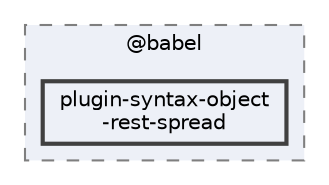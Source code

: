 digraph "pkiclassroomrescheduler/src/main/frontend/node_modules/@babel/plugin-syntax-object-rest-spread"
{
 // LATEX_PDF_SIZE
  bgcolor="transparent";
  edge [fontname=Helvetica,fontsize=10,labelfontname=Helvetica,labelfontsize=10];
  node [fontname=Helvetica,fontsize=10,shape=box,height=0.2,width=0.4];
  compound=true
  subgraph clusterdir_bc8070c8b402176472541bb6f0cba6df {
    graph [ bgcolor="#edf0f7", pencolor="grey50", label="@babel", fontname=Helvetica,fontsize=10 style="filled,dashed", URL="dir_bc8070c8b402176472541bb6f0cba6df.html",tooltip=""]
  dir_e63775bcd9f4471a06edcc6bacbd249f [label="plugin-syntax-object\l-rest-spread", fillcolor="#edf0f7", color="grey25", style="filled,bold", URL="dir_e63775bcd9f4471a06edcc6bacbd249f.html",tooltip=""];
  }
}
